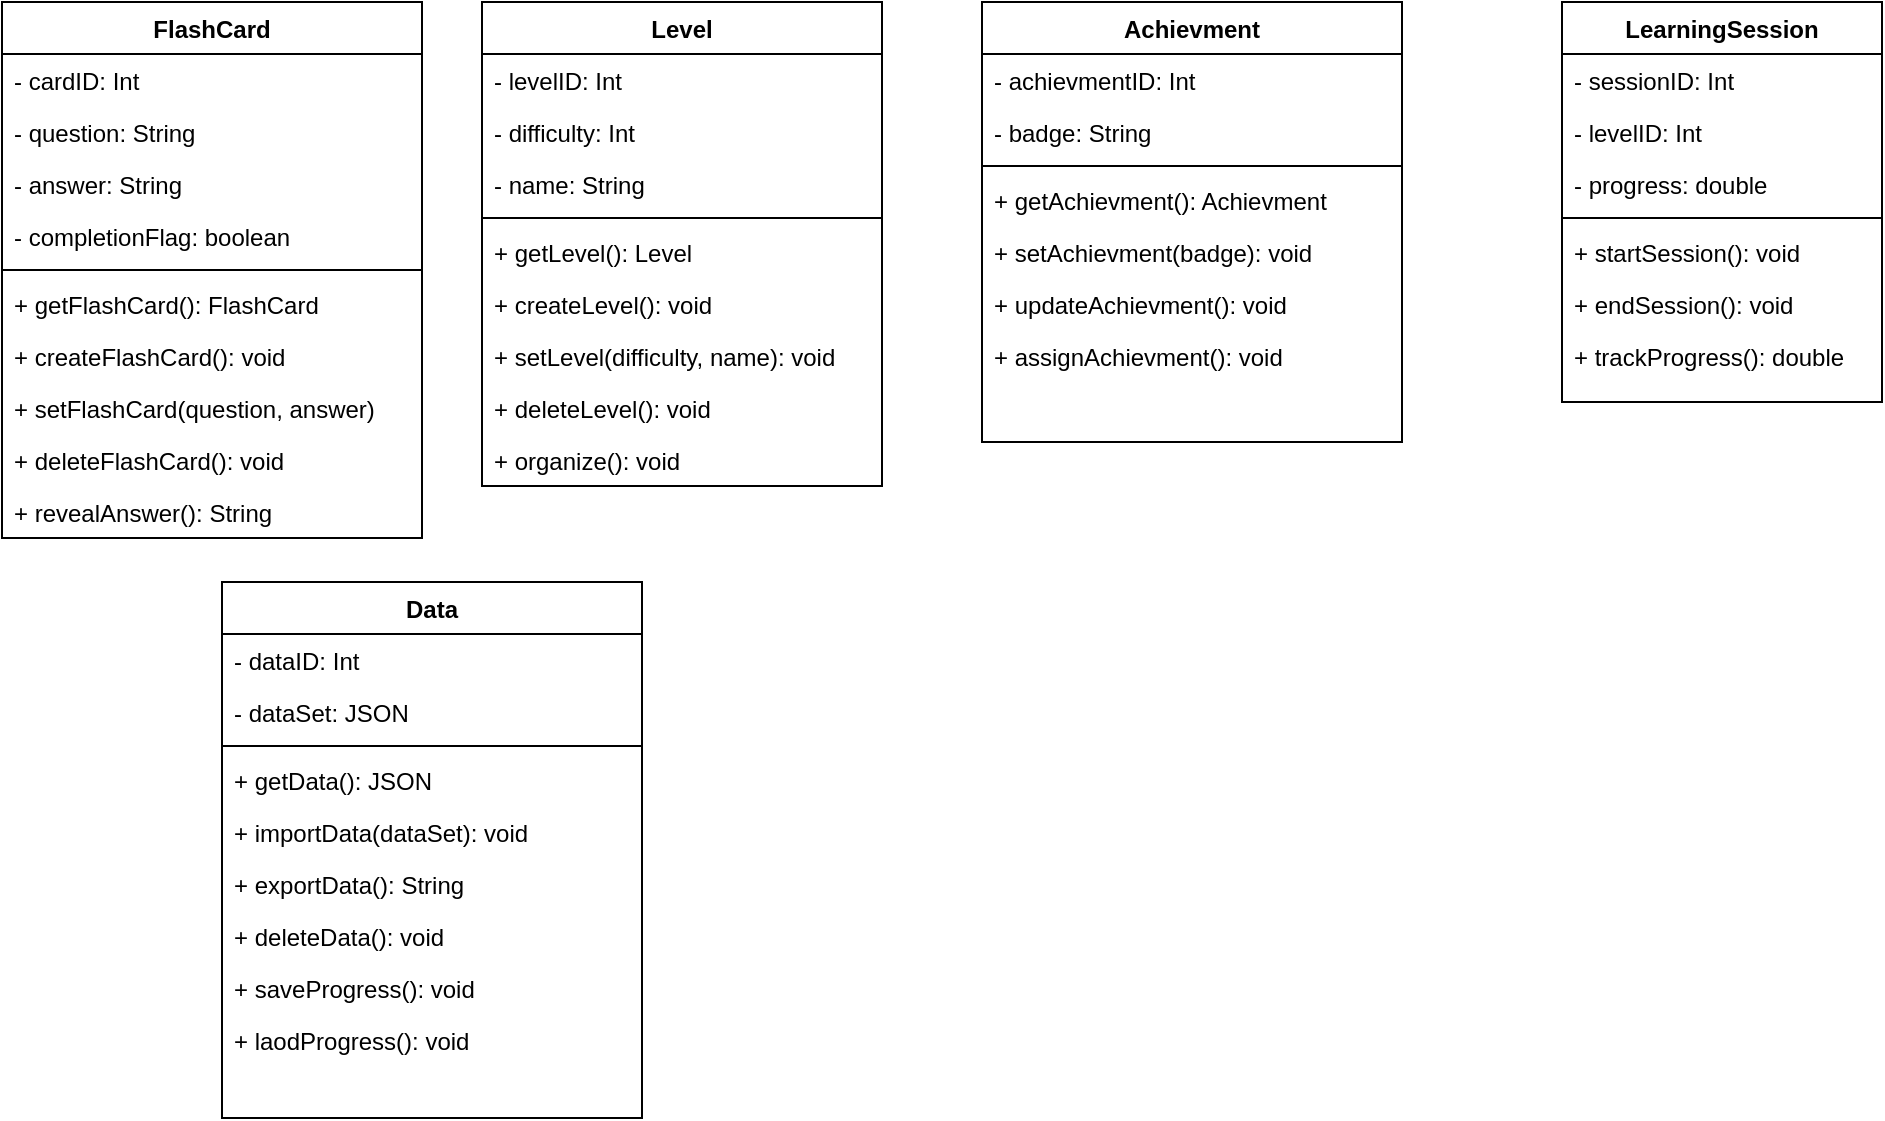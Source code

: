 <mxfile version="24.0.1" type="github">
  <diagram id="C5RBs43oDa-KdzZeNtuy" name="Page-1">
    <mxGraphModel dx="700" dy="361" grid="1" gridSize="10" guides="1" tooltips="1" connect="1" arrows="1" fold="1" page="1" pageScale="1" pageWidth="827" pageHeight="1169" math="0" shadow="0">
      <root>
        <mxCell id="WIyWlLk6GJQsqaUBKTNV-0" />
        <mxCell id="WIyWlLk6GJQsqaUBKTNV-1" parent="WIyWlLk6GJQsqaUBKTNV-0" />
        <mxCell id="zkfFHV4jXpPFQw0GAbJ--0" value="FlashCard" style="swimlane;fontStyle=1;align=center;verticalAlign=top;childLayout=stackLayout;horizontal=1;startSize=26;horizontalStack=0;resizeParent=1;resizeLast=0;collapsible=1;marginBottom=0;rounded=0;shadow=0;strokeWidth=1;" parent="WIyWlLk6GJQsqaUBKTNV-1" vertex="1">
          <mxGeometry x="10" y="20" width="210" height="268" as="geometry">
            <mxRectangle x="220" y="50" width="160" height="26" as="alternateBounds" />
          </mxGeometry>
        </mxCell>
        <mxCell id="zkfFHV4jXpPFQw0GAbJ--1" value="- cardID: Int" style="text;align=left;verticalAlign=top;spacingLeft=4;spacingRight=4;overflow=hidden;rotatable=0;points=[[0,0.5],[1,0.5]];portConstraint=eastwest;" parent="zkfFHV4jXpPFQw0GAbJ--0" vertex="1">
          <mxGeometry y="26" width="210" height="26" as="geometry" />
        </mxCell>
        <mxCell id="IaK7lQRmkANji_9AXGaM-2" value="- question: String" style="text;align=left;verticalAlign=top;spacingLeft=4;spacingRight=4;overflow=hidden;rotatable=0;points=[[0,0.5],[1,0.5]];portConstraint=eastwest;rounded=0;shadow=0;html=0;" vertex="1" parent="zkfFHV4jXpPFQw0GAbJ--0">
          <mxGeometry y="52" width="210" height="26" as="geometry" />
        </mxCell>
        <mxCell id="IaK7lQRmkANji_9AXGaM-4" value="- answer: String" style="text;align=left;verticalAlign=top;spacingLeft=4;spacingRight=4;overflow=hidden;rotatable=0;points=[[0,0.5],[1,0.5]];portConstraint=eastwest;rounded=0;shadow=0;html=0;" vertex="1" parent="zkfFHV4jXpPFQw0GAbJ--0">
          <mxGeometry y="78" width="210" height="26" as="geometry" />
        </mxCell>
        <mxCell id="zkfFHV4jXpPFQw0GAbJ--3" value="- completionFlag: boolean" style="text;align=left;verticalAlign=top;spacingLeft=4;spacingRight=4;overflow=hidden;rotatable=0;points=[[0,0.5],[1,0.5]];portConstraint=eastwest;rounded=0;shadow=0;html=0;" parent="zkfFHV4jXpPFQw0GAbJ--0" vertex="1">
          <mxGeometry y="104" width="210" height="26" as="geometry" />
        </mxCell>
        <mxCell id="zkfFHV4jXpPFQw0GAbJ--4" value="" style="line;html=1;strokeWidth=1;align=left;verticalAlign=middle;spacingTop=-1;spacingLeft=3;spacingRight=3;rotatable=0;labelPosition=right;points=[];portConstraint=eastwest;" parent="zkfFHV4jXpPFQw0GAbJ--0" vertex="1">
          <mxGeometry y="130" width="210" height="8" as="geometry" />
        </mxCell>
        <mxCell id="IaK7lQRmkANji_9AXGaM-5" value="+ getFlashCard(): FlashCard" style="text;align=left;verticalAlign=top;spacingLeft=4;spacingRight=4;overflow=hidden;rotatable=0;points=[[0,0.5],[1,0.5]];portConstraint=eastwest;" vertex="1" parent="zkfFHV4jXpPFQw0GAbJ--0">
          <mxGeometry y="138" width="210" height="26" as="geometry" />
        </mxCell>
        <mxCell id="IaK7lQRmkANji_9AXGaM-8" value="+ createFlashCard(): void" style="text;align=left;verticalAlign=top;spacingLeft=4;spacingRight=4;overflow=hidden;rotatable=0;points=[[0,0.5],[1,0.5]];portConstraint=eastwest;" vertex="1" parent="zkfFHV4jXpPFQw0GAbJ--0">
          <mxGeometry y="164" width="210" height="26" as="geometry" />
        </mxCell>
        <mxCell id="zkfFHV4jXpPFQw0GAbJ--5" value="+ setFlashCard(question, answer)" style="text;align=left;verticalAlign=top;spacingLeft=4;spacingRight=4;overflow=hidden;rotatable=0;points=[[0,0.5],[1,0.5]];portConstraint=eastwest;" parent="zkfFHV4jXpPFQw0GAbJ--0" vertex="1">
          <mxGeometry y="190" width="210" height="26" as="geometry" />
        </mxCell>
        <mxCell id="IaK7lQRmkANji_9AXGaM-6" value="+ deleteFlashCard(): void" style="text;align=left;verticalAlign=top;spacingLeft=4;spacingRight=4;overflow=hidden;rotatable=0;points=[[0,0.5],[1,0.5]];portConstraint=eastwest;" vertex="1" parent="zkfFHV4jXpPFQw0GAbJ--0">
          <mxGeometry y="216" width="210" height="26" as="geometry" />
        </mxCell>
        <mxCell id="IaK7lQRmkANji_9AXGaM-7" value="+ revealAnswer(): String" style="text;align=left;verticalAlign=top;spacingLeft=4;spacingRight=4;overflow=hidden;rotatable=0;points=[[0,0.5],[1,0.5]];portConstraint=eastwest;" vertex="1" parent="zkfFHV4jXpPFQw0GAbJ--0">
          <mxGeometry y="242" width="210" height="26" as="geometry" />
        </mxCell>
        <mxCell id="zkfFHV4jXpPFQw0GAbJ--17" value="Level" style="swimlane;fontStyle=1;align=center;verticalAlign=top;childLayout=stackLayout;horizontal=1;startSize=26;horizontalStack=0;resizeParent=1;resizeLast=0;collapsible=1;marginBottom=0;rounded=0;shadow=0;strokeWidth=1;" parent="WIyWlLk6GJQsqaUBKTNV-1" vertex="1">
          <mxGeometry x="250" y="20" width="200" height="242" as="geometry">
            <mxRectangle x="550" y="140" width="160" height="26" as="alternateBounds" />
          </mxGeometry>
        </mxCell>
        <mxCell id="zkfFHV4jXpPFQw0GAbJ--18" value="- levelID: Int" style="text;align=left;verticalAlign=top;spacingLeft=4;spacingRight=4;overflow=hidden;rotatable=0;points=[[0,0.5],[1,0.5]];portConstraint=eastwest;" parent="zkfFHV4jXpPFQw0GAbJ--17" vertex="1">
          <mxGeometry y="26" width="200" height="26" as="geometry" />
        </mxCell>
        <mxCell id="zkfFHV4jXpPFQw0GAbJ--19" value="- difficulty: Int" style="text;align=left;verticalAlign=top;spacingLeft=4;spacingRight=4;overflow=hidden;rotatable=0;points=[[0,0.5],[1,0.5]];portConstraint=eastwest;rounded=0;shadow=0;html=0;" parent="zkfFHV4jXpPFQw0GAbJ--17" vertex="1">
          <mxGeometry y="52" width="200" height="26" as="geometry" />
        </mxCell>
        <mxCell id="zkfFHV4jXpPFQw0GAbJ--20" value="- name: String" style="text;align=left;verticalAlign=top;spacingLeft=4;spacingRight=4;overflow=hidden;rotatable=0;points=[[0,0.5],[1,0.5]];portConstraint=eastwest;rounded=0;shadow=0;html=0;" parent="zkfFHV4jXpPFQw0GAbJ--17" vertex="1">
          <mxGeometry y="78" width="200" height="26" as="geometry" />
        </mxCell>
        <mxCell id="zkfFHV4jXpPFQw0GAbJ--23" value="" style="line;html=1;strokeWidth=1;align=left;verticalAlign=middle;spacingTop=-1;spacingLeft=3;spacingRight=3;rotatable=0;labelPosition=right;points=[];portConstraint=eastwest;" parent="zkfFHV4jXpPFQw0GAbJ--17" vertex="1">
          <mxGeometry y="104" width="200" height="8" as="geometry" />
        </mxCell>
        <mxCell id="zkfFHV4jXpPFQw0GAbJ--24" value="+ getLevel(): Level" style="text;align=left;verticalAlign=top;spacingLeft=4;spacingRight=4;overflow=hidden;rotatable=0;points=[[0,0.5],[1,0.5]];portConstraint=eastwest;" parent="zkfFHV4jXpPFQw0GAbJ--17" vertex="1">
          <mxGeometry y="112" width="200" height="26" as="geometry" />
        </mxCell>
        <mxCell id="zkfFHV4jXpPFQw0GAbJ--25" value="+ createLevel(): void" style="text;align=left;verticalAlign=top;spacingLeft=4;spacingRight=4;overflow=hidden;rotatable=0;points=[[0,0.5],[1,0.5]];portConstraint=eastwest;" parent="zkfFHV4jXpPFQw0GAbJ--17" vertex="1">
          <mxGeometry y="138" width="200" height="26" as="geometry" />
        </mxCell>
        <mxCell id="IaK7lQRmkANji_9AXGaM-9" value="+ setLevel(difficulty, name): void" style="text;align=left;verticalAlign=top;spacingLeft=4;spacingRight=4;overflow=hidden;rotatable=0;points=[[0,0.5],[1,0.5]];portConstraint=eastwest;" vertex="1" parent="zkfFHV4jXpPFQw0GAbJ--17">
          <mxGeometry y="164" width="200" height="26" as="geometry" />
        </mxCell>
        <mxCell id="IaK7lQRmkANji_9AXGaM-10" value="+ deleteLevel(): void" style="text;align=left;verticalAlign=top;spacingLeft=4;spacingRight=4;overflow=hidden;rotatable=0;points=[[0,0.5],[1,0.5]];portConstraint=eastwest;" vertex="1" parent="zkfFHV4jXpPFQw0GAbJ--17">
          <mxGeometry y="190" width="200" height="26" as="geometry" />
        </mxCell>
        <mxCell id="IaK7lQRmkANji_9AXGaM-11" value="+ organize(): void" style="text;align=left;verticalAlign=top;spacingLeft=4;spacingRight=4;overflow=hidden;rotatable=0;points=[[0,0.5],[1,0.5]];portConstraint=eastwest;" vertex="1" parent="zkfFHV4jXpPFQw0GAbJ--17">
          <mxGeometry y="216" width="200" height="26" as="geometry" />
        </mxCell>
        <mxCell id="IaK7lQRmkANji_9AXGaM-12" value="Data" style="swimlane;fontStyle=1;align=center;verticalAlign=top;childLayout=stackLayout;horizontal=1;startSize=26;horizontalStack=0;resizeParent=1;resizeLast=0;collapsible=1;marginBottom=0;rounded=0;shadow=0;strokeWidth=1;" vertex="1" parent="WIyWlLk6GJQsqaUBKTNV-1">
          <mxGeometry x="120" y="310" width="210" height="268" as="geometry">
            <mxRectangle x="550" y="140" width="160" height="26" as="alternateBounds" />
          </mxGeometry>
        </mxCell>
        <mxCell id="IaK7lQRmkANji_9AXGaM-13" value="- dataID: Int" style="text;align=left;verticalAlign=top;spacingLeft=4;spacingRight=4;overflow=hidden;rotatable=0;points=[[0,0.5],[1,0.5]];portConstraint=eastwest;" vertex="1" parent="IaK7lQRmkANji_9AXGaM-12">
          <mxGeometry y="26" width="210" height="26" as="geometry" />
        </mxCell>
        <mxCell id="IaK7lQRmkANji_9AXGaM-14" value="- dataSet: JSON" style="text;align=left;verticalAlign=top;spacingLeft=4;spacingRight=4;overflow=hidden;rotatable=0;points=[[0,0.5],[1,0.5]];portConstraint=eastwest;rounded=0;shadow=0;html=0;" vertex="1" parent="IaK7lQRmkANji_9AXGaM-12">
          <mxGeometry y="52" width="210" height="26" as="geometry" />
        </mxCell>
        <mxCell id="IaK7lQRmkANji_9AXGaM-16" value="" style="line;html=1;strokeWidth=1;align=left;verticalAlign=middle;spacingTop=-1;spacingLeft=3;spacingRight=3;rotatable=0;labelPosition=right;points=[];portConstraint=eastwest;" vertex="1" parent="IaK7lQRmkANji_9AXGaM-12">
          <mxGeometry y="78" width="210" height="8" as="geometry" />
        </mxCell>
        <mxCell id="IaK7lQRmkANji_9AXGaM-17" value="+ getData(): JSON" style="text;align=left;verticalAlign=top;spacingLeft=4;spacingRight=4;overflow=hidden;rotatable=0;points=[[0,0.5],[1,0.5]];portConstraint=eastwest;" vertex="1" parent="IaK7lQRmkANji_9AXGaM-12">
          <mxGeometry y="86" width="210" height="26" as="geometry" />
        </mxCell>
        <mxCell id="IaK7lQRmkANji_9AXGaM-18" value="+ importData(dataSet): void" style="text;align=left;verticalAlign=top;spacingLeft=4;spacingRight=4;overflow=hidden;rotatable=0;points=[[0,0.5],[1,0.5]];portConstraint=eastwest;" vertex="1" parent="IaK7lQRmkANji_9AXGaM-12">
          <mxGeometry y="112" width="210" height="26" as="geometry" />
        </mxCell>
        <mxCell id="IaK7lQRmkANji_9AXGaM-19" value="+ exportData(): String" style="text;align=left;verticalAlign=top;spacingLeft=4;spacingRight=4;overflow=hidden;rotatable=0;points=[[0,0.5],[1,0.5]];portConstraint=eastwest;" vertex="1" parent="IaK7lQRmkANji_9AXGaM-12">
          <mxGeometry y="138" width="210" height="26" as="geometry" />
        </mxCell>
        <mxCell id="IaK7lQRmkANji_9AXGaM-20" value="+ deleteData(): void" style="text;align=left;verticalAlign=top;spacingLeft=4;spacingRight=4;overflow=hidden;rotatable=0;points=[[0,0.5],[1,0.5]];portConstraint=eastwest;" vertex="1" parent="IaK7lQRmkANji_9AXGaM-12">
          <mxGeometry y="164" width="210" height="26" as="geometry" />
        </mxCell>
        <mxCell id="IaK7lQRmkANji_9AXGaM-22" value="+ saveProgress(): void" style="text;align=left;verticalAlign=top;spacingLeft=4;spacingRight=4;overflow=hidden;rotatable=0;points=[[0,0.5],[1,0.5]];portConstraint=eastwest;" vertex="1" parent="IaK7lQRmkANji_9AXGaM-12">
          <mxGeometry y="190" width="210" height="26" as="geometry" />
        </mxCell>
        <mxCell id="IaK7lQRmkANji_9AXGaM-21" value="+ laodProgress(): void" style="text;align=left;verticalAlign=top;spacingLeft=4;spacingRight=4;overflow=hidden;rotatable=0;points=[[0,0.5],[1,0.5]];portConstraint=eastwest;" vertex="1" parent="IaK7lQRmkANji_9AXGaM-12">
          <mxGeometry y="216" width="210" height="26" as="geometry" />
        </mxCell>
        <mxCell id="IaK7lQRmkANji_9AXGaM-23" value="Achievment" style="swimlane;fontStyle=1;align=center;verticalAlign=top;childLayout=stackLayout;horizontal=1;startSize=26;horizontalStack=0;resizeParent=1;resizeLast=0;collapsible=1;marginBottom=0;rounded=0;shadow=0;strokeWidth=1;" vertex="1" parent="WIyWlLk6GJQsqaUBKTNV-1">
          <mxGeometry x="500" y="20" width="210" height="220" as="geometry">
            <mxRectangle x="220" y="50" width="160" height="26" as="alternateBounds" />
          </mxGeometry>
        </mxCell>
        <mxCell id="IaK7lQRmkANji_9AXGaM-24" value="- achievmentID: Int" style="text;align=left;verticalAlign=top;spacingLeft=4;spacingRight=4;overflow=hidden;rotatable=0;points=[[0,0.5],[1,0.5]];portConstraint=eastwest;" vertex="1" parent="IaK7lQRmkANji_9AXGaM-23">
          <mxGeometry y="26" width="210" height="26" as="geometry" />
        </mxCell>
        <mxCell id="IaK7lQRmkANji_9AXGaM-25" value="- badge: String" style="text;align=left;verticalAlign=top;spacingLeft=4;spacingRight=4;overflow=hidden;rotatable=0;points=[[0,0.5],[1,0.5]];portConstraint=eastwest;rounded=0;shadow=0;html=0;" vertex="1" parent="IaK7lQRmkANji_9AXGaM-23">
          <mxGeometry y="52" width="210" height="26" as="geometry" />
        </mxCell>
        <mxCell id="IaK7lQRmkANji_9AXGaM-28" value="" style="line;html=1;strokeWidth=1;align=left;verticalAlign=middle;spacingTop=-1;spacingLeft=3;spacingRight=3;rotatable=0;labelPosition=right;points=[];portConstraint=eastwest;" vertex="1" parent="IaK7lQRmkANji_9AXGaM-23">
          <mxGeometry y="78" width="210" height="8" as="geometry" />
        </mxCell>
        <mxCell id="IaK7lQRmkANji_9AXGaM-30" value="+ getAchievment(): Achievment" style="text;align=left;verticalAlign=top;spacingLeft=4;spacingRight=4;overflow=hidden;rotatable=0;points=[[0,0.5],[1,0.5]];portConstraint=eastwest;" vertex="1" parent="IaK7lQRmkANji_9AXGaM-23">
          <mxGeometry y="86" width="210" height="26" as="geometry" />
        </mxCell>
        <mxCell id="IaK7lQRmkANji_9AXGaM-31" value="+ setAchievment(badge): void" style="text;align=left;verticalAlign=top;spacingLeft=4;spacingRight=4;overflow=hidden;rotatable=0;points=[[0,0.5],[1,0.5]];portConstraint=eastwest;" vertex="1" parent="IaK7lQRmkANji_9AXGaM-23">
          <mxGeometry y="112" width="210" height="26" as="geometry" />
        </mxCell>
        <mxCell id="IaK7lQRmkANji_9AXGaM-32" value="+ updateAchievment(): void" style="text;align=left;verticalAlign=top;spacingLeft=4;spacingRight=4;overflow=hidden;rotatable=0;points=[[0,0.5],[1,0.5]];portConstraint=eastwest;" vertex="1" parent="IaK7lQRmkANji_9AXGaM-23">
          <mxGeometry y="138" width="210" height="26" as="geometry" />
        </mxCell>
        <mxCell id="IaK7lQRmkANji_9AXGaM-33" value="+ assignAchievment(): void" style="text;align=left;verticalAlign=top;spacingLeft=4;spacingRight=4;overflow=hidden;rotatable=0;points=[[0,0.5],[1,0.5]];portConstraint=eastwest;" vertex="1" parent="IaK7lQRmkANji_9AXGaM-23">
          <mxGeometry y="164" width="210" height="26" as="geometry" />
        </mxCell>
        <mxCell id="IaK7lQRmkANji_9AXGaM-34" value="LearningSession" style="swimlane;fontStyle=1;align=center;verticalAlign=top;childLayout=stackLayout;horizontal=1;startSize=26;horizontalStack=0;resizeParent=1;resizeLast=0;collapsible=1;marginBottom=0;rounded=0;shadow=0;strokeWidth=1;" vertex="1" parent="WIyWlLk6GJQsqaUBKTNV-1">
          <mxGeometry x="790" y="20" width="160" height="200" as="geometry">
            <mxRectangle x="550" y="140" width="160" height="26" as="alternateBounds" />
          </mxGeometry>
        </mxCell>
        <mxCell id="IaK7lQRmkANji_9AXGaM-35" value="- sessionID: Int" style="text;align=left;verticalAlign=top;spacingLeft=4;spacingRight=4;overflow=hidden;rotatable=0;points=[[0,0.5],[1,0.5]];portConstraint=eastwest;" vertex="1" parent="IaK7lQRmkANji_9AXGaM-34">
          <mxGeometry y="26" width="160" height="26" as="geometry" />
        </mxCell>
        <mxCell id="IaK7lQRmkANji_9AXGaM-36" value="- levelID: Int" style="text;align=left;verticalAlign=top;spacingLeft=4;spacingRight=4;overflow=hidden;rotatable=0;points=[[0,0.5],[1,0.5]];portConstraint=eastwest;rounded=0;shadow=0;html=0;" vertex="1" parent="IaK7lQRmkANji_9AXGaM-34">
          <mxGeometry y="52" width="160" height="26" as="geometry" />
        </mxCell>
        <mxCell id="IaK7lQRmkANji_9AXGaM-37" value="- progress: double" style="text;align=left;verticalAlign=top;spacingLeft=4;spacingRight=4;overflow=hidden;rotatable=0;points=[[0,0.5],[1,0.5]];portConstraint=eastwest;rounded=0;shadow=0;html=0;" vertex="1" parent="IaK7lQRmkANji_9AXGaM-34">
          <mxGeometry y="78" width="160" height="26" as="geometry" />
        </mxCell>
        <mxCell id="IaK7lQRmkANji_9AXGaM-38" value="" style="line;html=1;strokeWidth=1;align=left;verticalAlign=middle;spacingTop=-1;spacingLeft=3;spacingRight=3;rotatable=0;labelPosition=right;points=[];portConstraint=eastwest;" vertex="1" parent="IaK7lQRmkANji_9AXGaM-34">
          <mxGeometry y="104" width="160" height="8" as="geometry" />
        </mxCell>
        <mxCell id="IaK7lQRmkANji_9AXGaM-39" value="+ startSession(): void" style="text;align=left;verticalAlign=top;spacingLeft=4;spacingRight=4;overflow=hidden;rotatable=0;points=[[0,0.5],[1,0.5]];portConstraint=eastwest;" vertex="1" parent="IaK7lQRmkANji_9AXGaM-34">
          <mxGeometry y="112" width="160" height="26" as="geometry" />
        </mxCell>
        <mxCell id="IaK7lQRmkANji_9AXGaM-40" value="+ endSession(): void" style="text;align=left;verticalAlign=top;spacingLeft=4;spacingRight=4;overflow=hidden;rotatable=0;points=[[0,0.5],[1,0.5]];portConstraint=eastwest;" vertex="1" parent="IaK7lQRmkANji_9AXGaM-34">
          <mxGeometry y="138" width="160" height="26" as="geometry" />
        </mxCell>
        <mxCell id="IaK7lQRmkANji_9AXGaM-41" value="+ trackProgress(): double" style="text;align=left;verticalAlign=top;spacingLeft=4;spacingRight=4;overflow=hidden;rotatable=0;points=[[0,0.5],[1,0.5]];portConstraint=eastwest;" vertex="1" parent="IaK7lQRmkANji_9AXGaM-34">
          <mxGeometry y="164" width="160" height="26" as="geometry" />
        </mxCell>
      </root>
    </mxGraphModel>
  </diagram>
</mxfile>
